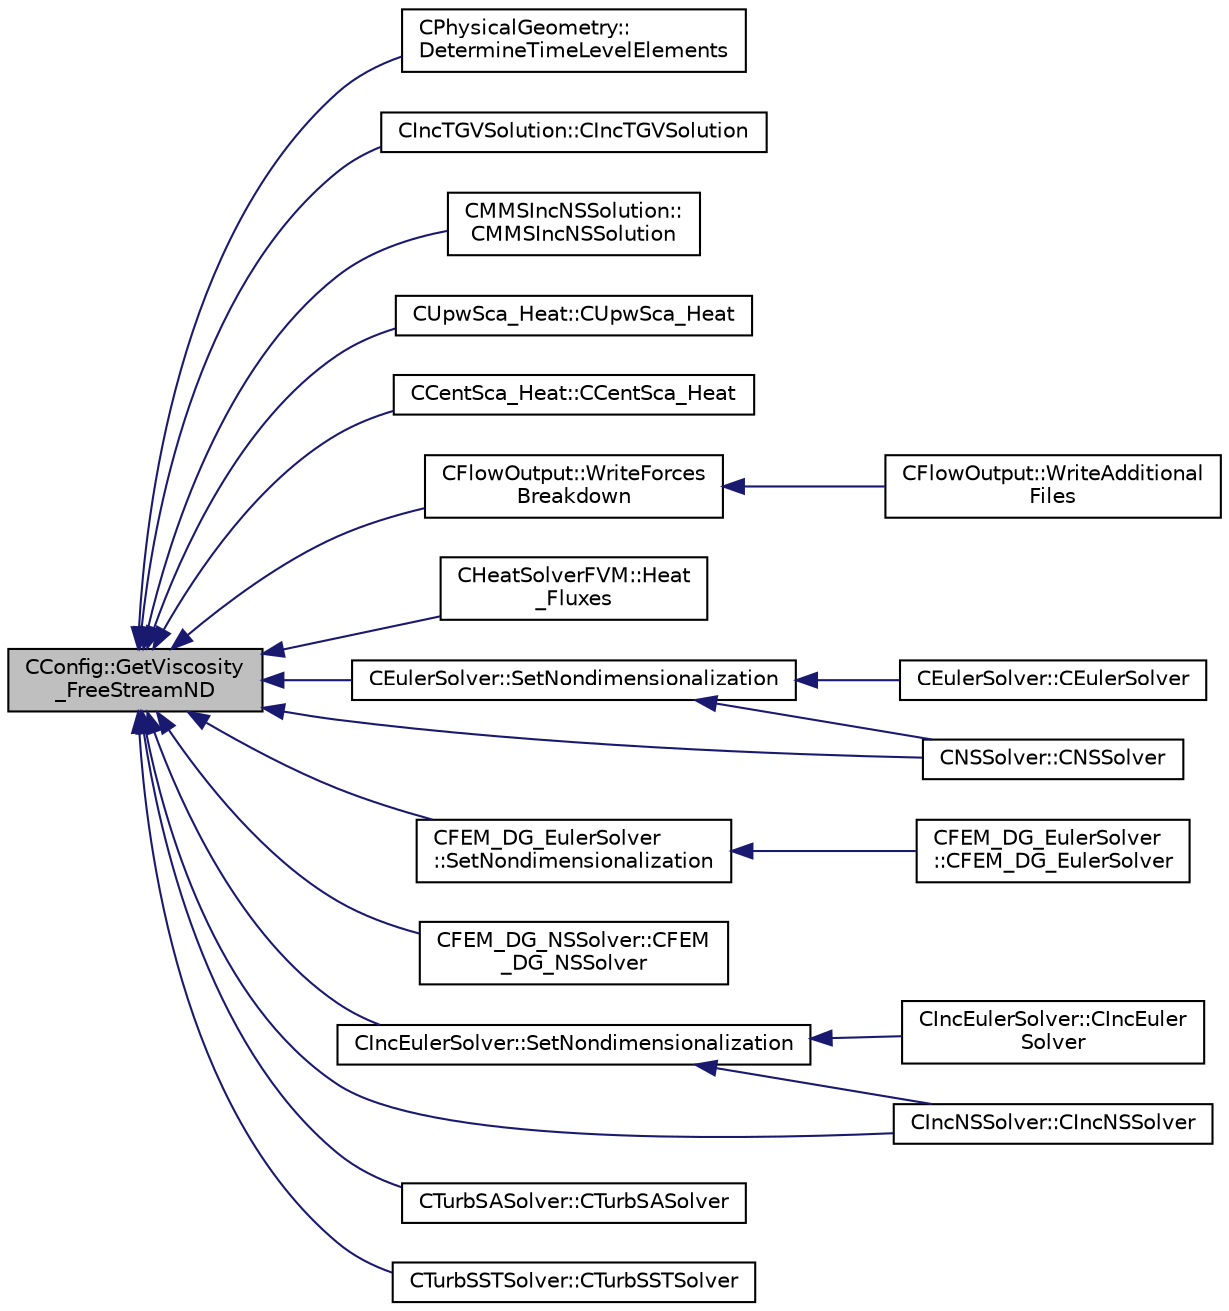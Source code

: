 digraph "CConfig::GetViscosity_FreeStreamND"
{
  edge [fontname="Helvetica",fontsize="10",labelfontname="Helvetica",labelfontsize="10"];
  node [fontname="Helvetica",fontsize="10",shape=record];
  rankdir="LR";
  Node13475 [label="CConfig::GetViscosity\l_FreeStreamND",height=0.2,width=0.4,color="black", fillcolor="grey75", style="filled", fontcolor="black"];
  Node13475 -> Node13476 [dir="back",color="midnightblue",fontsize="10",style="solid",fontname="Helvetica"];
  Node13476 [label="CPhysicalGeometry::\lDetermineTimeLevelElements",height=0.2,width=0.4,color="black", fillcolor="white", style="filled",URL="$class_c_physical_geometry.html#a18f63cc49f7dc20241a0599ad1426ba8",tooltip="Determine the time level of the elements when time accurate local time stepping is employed..."];
  Node13475 -> Node13477 [dir="back",color="midnightblue",fontsize="10",style="solid",fontname="Helvetica"];
  Node13477 [label="CIncTGVSolution::CIncTGVSolution",height=0.2,width=0.4,color="black", fillcolor="white", style="filled",URL="$class_c_inc_t_g_v_solution.html#a3ea2bca3a8d759b093049d71d69e5e33"];
  Node13475 -> Node13478 [dir="back",color="midnightblue",fontsize="10",style="solid",fontname="Helvetica"];
  Node13478 [label="CMMSIncNSSolution::\lCMMSIncNSSolution",height=0.2,width=0.4,color="black", fillcolor="white", style="filled",URL="$class_c_m_m_s_inc_n_s_solution.html#aceb30a97e941b06932d2dab5145f5333"];
  Node13475 -> Node13479 [dir="back",color="midnightblue",fontsize="10",style="solid",fontname="Helvetica"];
  Node13479 [label="CUpwSca_Heat::CUpwSca_Heat",height=0.2,width=0.4,color="black", fillcolor="white", style="filled",URL="$class_c_upw_sca___heat.html#ac5402ae0b47f2c21d43a937caa6aefee",tooltip="Constructor of the class. "];
  Node13475 -> Node13480 [dir="back",color="midnightblue",fontsize="10",style="solid",fontname="Helvetica"];
  Node13480 [label="CCentSca_Heat::CCentSca_Heat",height=0.2,width=0.4,color="black", fillcolor="white", style="filled",URL="$class_c_cent_sca___heat.html#a32dc690389c97f55249ecb4b91de06b6",tooltip="Constructor of the class. "];
  Node13475 -> Node13481 [dir="back",color="midnightblue",fontsize="10",style="solid",fontname="Helvetica"];
  Node13481 [label="CFlowOutput::WriteForces\lBreakdown",height=0.2,width=0.4,color="black", fillcolor="white", style="filled",URL="$class_c_flow_output.html#afacedef2006aa6fcf8c9a312b5f4430c",tooltip="Write the forces breakdown file. "];
  Node13481 -> Node13482 [dir="back",color="midnightblue",fontsize="10",style="solid",fontname="Helvetica"];
  Node13482 [label="CFlowOutput::WriteAdditional\lFiles",height=0.2,width=0.4,color="black", fillcolor="white", style="filled",URL="$class_c_flow_output.html#aaac3fb7b2575967b157c306065ab1ea8",tooltip="Write any additional files defined for the current solver. "];
  Node13475 -> Node13483 [dir="back",color="midnightblue",fontsize="10",style="solid",fontname="Helvetica"];
  Node13483 [label="CHeatSolverFVM::Heat\l_Fluxes",height=0.2,width=0.4,color="black", fillcolor="white", style="filled",URL="$class_c_heat_solver_f_v_m.html#a0f6b7e5a6e657340e1634743b9631102",tooltip="Evaluate heat-flux related objectives. "];
  Node13475 -> Node13484 [dir="back",color="midnightblue",fontsize="10",style="solid",fontname="Helvetica"];
  Node13484 [label="CEulerSolver::SetNondimensionalization",height=0.2,width=0.4,color="black", fillcolor="white", style="filled",URL="$class_c_euler_solver.html#a1c633d6e77fefb2e76308e2ba0af0c2c",tooltip="Set the solver nondimensionalization. "];
  Node13484 -> Node13485 [dir="back",color="midnightblue",fontsize="10",style="solid",fontname="Helvetica"];
  Node13485 [label="CEulerSolver::CEulerSolver",height=0.2,width=0.4,color="black", fillcolor="white", style="filled",URL="$class_c_euler_solver.html#ae1e74218b4e943111b100d7ddcbd4db9"];
  Node13484 -> Node13486 [dir="back",color="midnightblue",fontsize="10",style="solid",fontname="Helvetica"];
  Node13486 [label="CNSSolver::CNSSolver",height=0.2,width=0.4,color="black", fillcolor="white", style="filled",URL="$class_c_n_s_solver.html#a2a8ad49c42b4546696e631cf44b7788b"];
  Node13475 -> Node13486 [dir="back",color="midnightblue",fontsize="10",style="solid",fontname="Helvetica"];
  Node13475 -> Node13487 [dir="back",color="midnightblue",fontsize="10",style="solid",fontname="Helvetica"];
  Node13487 [label="CFEM_DG_EulerSolver\l::SetNondimensionalization",height=0.2,width=0.4,color="black", fillcolor="white", style="filled",URL="$class_c_f_e_m___d_g___euler_solver.html#a31316dc2fe564329d9bb372961b10a3a",tooltip="Set the fluid solver nondimensionalization. "];
  Node13487 -> Node13488 [dir="back",color="midnightblue",fontsize="10",style="solid",fontname="Helvetica"];
  Node13488 [label="CFEM_DG_EulerSolver\l::CFEM_DG_EulerSolver",height=0.2,width=0.4,color="black", fillcolor="white", style="filled",URL="$class_c_f_e_m___d_g___euler_solver.html#a70d30ef9e7cd7620d54ec73f4b1ed28c"];
  Node13475 -> Node13489 [dir="back",color="midnightblue",fontsize="10",style="solid",fontname="Helvetica"];
  Node13489 [label="CFEM_DG_NSSolver::CFEM\l_DG_NSSolver",height=0.2,width=0.4,color="black", fillcolor="white", style="filled",URL="$class_c_f_e_m___d_g___n_s_solver.html#ac5a18ef33fc677c41a8f25d05eea1318"];
  Node13475 -> Node13490 [dir="back",color="midnightblue",fontsize="10",style="solid",fontname="Helvetica"];
  Node13490 [label="CIncEulerSolver::SetNondimensionalization",height=0.2,width=0.4,color="black", fillcolor="white", style="filled",URL="$class_c_inc_euler_solver.html#a2cffaa24417cb3803d36d38b3874d6d0",tooltip="Set the solver nondimensionalization. "];
  Node13490 -> Node13491 [dir="back",color="midnightblue",fontsize="10",style="solid",fontname="Helvetica"];
  Node13491 [label="CIncEulerSolver::CIncEuler\lSolver",height=0.2,width=0.4,color="black", fillcolor="white", style="filled",URL="$class_c_inc_euler_solver.html#a91f644b8f9a00215bac5bcd31dfc06d8"];
  Node13490 -> Node13492 [dir="back",color="midnightblue",fontsize="10",style="solid",fontname="Helvetica"];
  Node13492 [label="CIncNSSolver::CIncNSSolver",height=0.2,width=0.4,color="black", fillcolor="white", style="filled",URL="$class_c_inc_n_s_solver.html#a82152ac7e91fb1c5c073d98a1f08e2aa"];
  Node13475 -> Node13492 [dir="back",color="midnightblue",fontsize="10",style="solid",fontname="Helvetica"];
  Node13475 -> Node13493 [dir="back",color="midnightblue",fontsize="10",style="solid",fontname="Helvetica"];
  Node13493 [label="CTurbSASolver::CTurbSASolver",height=0.2,width=0.4,color="black", fillcolor="white", style="filled",URL="$class_c_turb_s_a_solver.html#a06a8b09d1563dd48f364ff6e97c25cd8"];
  Node13475 -> Node13494 [dir="back",color="midnightblue",fontsize="10",style="solid",fontname="Helvetica"];
  Node13494 [label="CTurbSSTSolver::CTurbSSTSolver",height=0.2,width=0.4,color="black", fillcolor="white", style="filled",URL="$class_c_turb_s_s_t_solver.html#a84beba65418c7c2ca4f4843b989b360a"];
}
